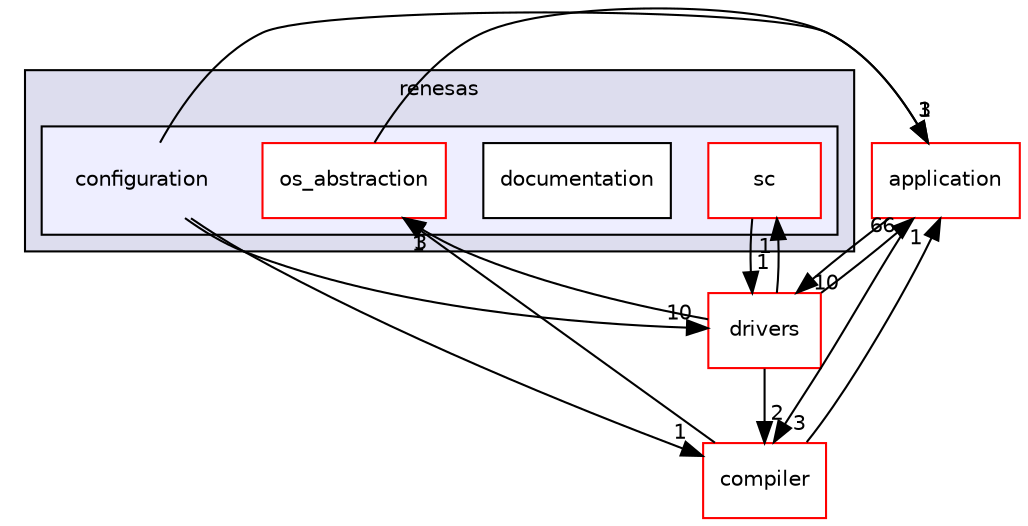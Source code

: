 digraph "configuration" {
  compound=true
  node [ fontsize="10", fontname="Helvetica"];
  edge [ labelfontsize="10", labelfontname="Helvetica"];
  subgraph clusterdir_eb43ea11873235cfcda9a52bf58b71d6 {
    graph [ bgcolor="#ddddee", pencolor="black", label="renesas" fontname="Helvetica", fontsize="10", URL="dir_eb43ea11873235cfcda9a52bf58b71d6.html"]
  subgraph clusterdir_95f7b9d4854ca187ae337d299db232bb {
    graph [ bgcolor="#eeeeff", pencolor="black", label="" URL="dir_95f7b9d4854ca187ae337d299db232bb.html"];
    dir_95f7b9d4854ca187ae337d299db232bb [shape=plaintext label="configuration"];
    dir_9b7f7fc071e3daf6d685f98124577acd [shape=box label="documentation" color="black" fillcolor="white" style="filled" URL="dir_9b7f7fc071e3daf6d685f98124577acd.html"];
    dir_991da3e6bc2f4d1c434f335e4e7ebe5b [shape=box label="os_abstraction" color="red" fillcolor="white" style="filled" URL="dir_991da3e6bc2f4d1c434f335e4e7ebe5b.html"];
    dir_fbf62556ca8a2b56d61fd86101648f2a [shape=box label="sc" color="red" fillcolor="white" style="filled" URL="dir_fbf62556ca8a2b56d61fd86101648f2a.html"];
  }
  }
  dir_eda2a6d705da8f3400ffe9a7dcb90b30 [shape=box label="application" fillcolor="white" style="filled" color="red" URL="dir_eda2a6d705da8f3400ffe9a7dcb90b30.html"];
  dir_f029f3251b48bb3d01d309310e82fd9d [shape=box label="compiler" fillcolor="white" style="filled" color="red" URL="dir_f029f3251b48bb3d01d309310e82fd9d.html"];
  dir_08ce54ab20ebf3a819d624811685620e [shape=box label="drivers" fillcolor="white" style="filled" color="red" URL="dir_08ce54ab20ebf3a819d624811685620e.html"];
  dir_eda2a6d705da8f3400ffe9a7dcb90b30->dir_f029f3251b48bb3d01d309310e82fd9d [headlabel="3", labeldistance=1.5 headhref="dir_000002_000020.html"];
  dir_eda2a6d705da8f3400ffe9a7dcb90b30->dir_08ce54ab20ebf3a819d624811685620e [headlabel="10", labeldistance=1.5 headhref="dir_000002_000006.html"];
  dir_f029f3251b48bb3d01d309310e82fd9d->dir_eda2a6d705da8f3400ffe9a7dcb90b30 [headlabel="1", labeldistance=1.5 headhref="dir_000020_000002.html"];
  dir_f029f3251b48bb3d01d309310e82fd9d->dir_991da3e6bc2f4d1c434f335e4e7ebe5b [headlabel="1", labeldistance=1.5 headhref="dir_000020_000068.html"];
  dir_95f7b9d4854ca187ae337d299db232bb->dir_eda2a6d705da8f3400ffe9a7dcb90b30 [headlabel="3", labeldistance=1.5 headhref="dir_000009_000002.html"];
  dir_95f7b9d4854ca187ae337d299db232bb->dir_f029f3251b48bb3d01d309310e82fd9d [headlabel="1", labeldistance=1.5 headhref="dir_000009_000020.html"];
  dir_95f7b9d4854ca187ae337d299db232bb->dir_08ce54ab20ebf3a819d624811685620e [headlabel="10", labeldistance=1.5 headhref="dir_000009_000006.html"];
  dir_08ce54ab20ebf3a819d624811685620e->dir_eda2a6d705da8f3400ffe9a7dcb90b30 [headlabel="66", labeldistance=1.5 headhref="dir_000006_000002.html"];
  dir_08ce54ab20ebf3a819d624811685620e->dir_f029f3251b48bb3d01d309310e82fd9d [headlabel="2", labeldistance=1.5 headhref="dir_000006_000020.html"];
  dir_08ce54ab20ebf3a819d624811685620e->dir_fbf62556ca8a2b56d61fd86101648f2a [headlabel="1", labeldistance=1.5 headhref="dir_000006_000066.html"];
  dir_08ce54ab20ebf3a819d624811685620e->dir_991da3e6bc2f4d1c434f335e4e7ebe5b [headlabel="3", labeldistance=1.5 headhref="dir_000006_000068.html"];
  dir_fbf62556ca8a2b56d61fd86101648f2a->dir_08ce54ab20ebf3a819d624811685620e [headlabel="1", labeldistance=1.5 headhref="dir_000066_000006.html"];
  dir_991da3e6bc2f4d1c434f335e4e7ebe5b->dir_eda2a6d705da8f3400ffe9a7dcb90b30 [headlabel="1", labeldistance=1.5 headhref="dir_000068_000002.html"];
}
